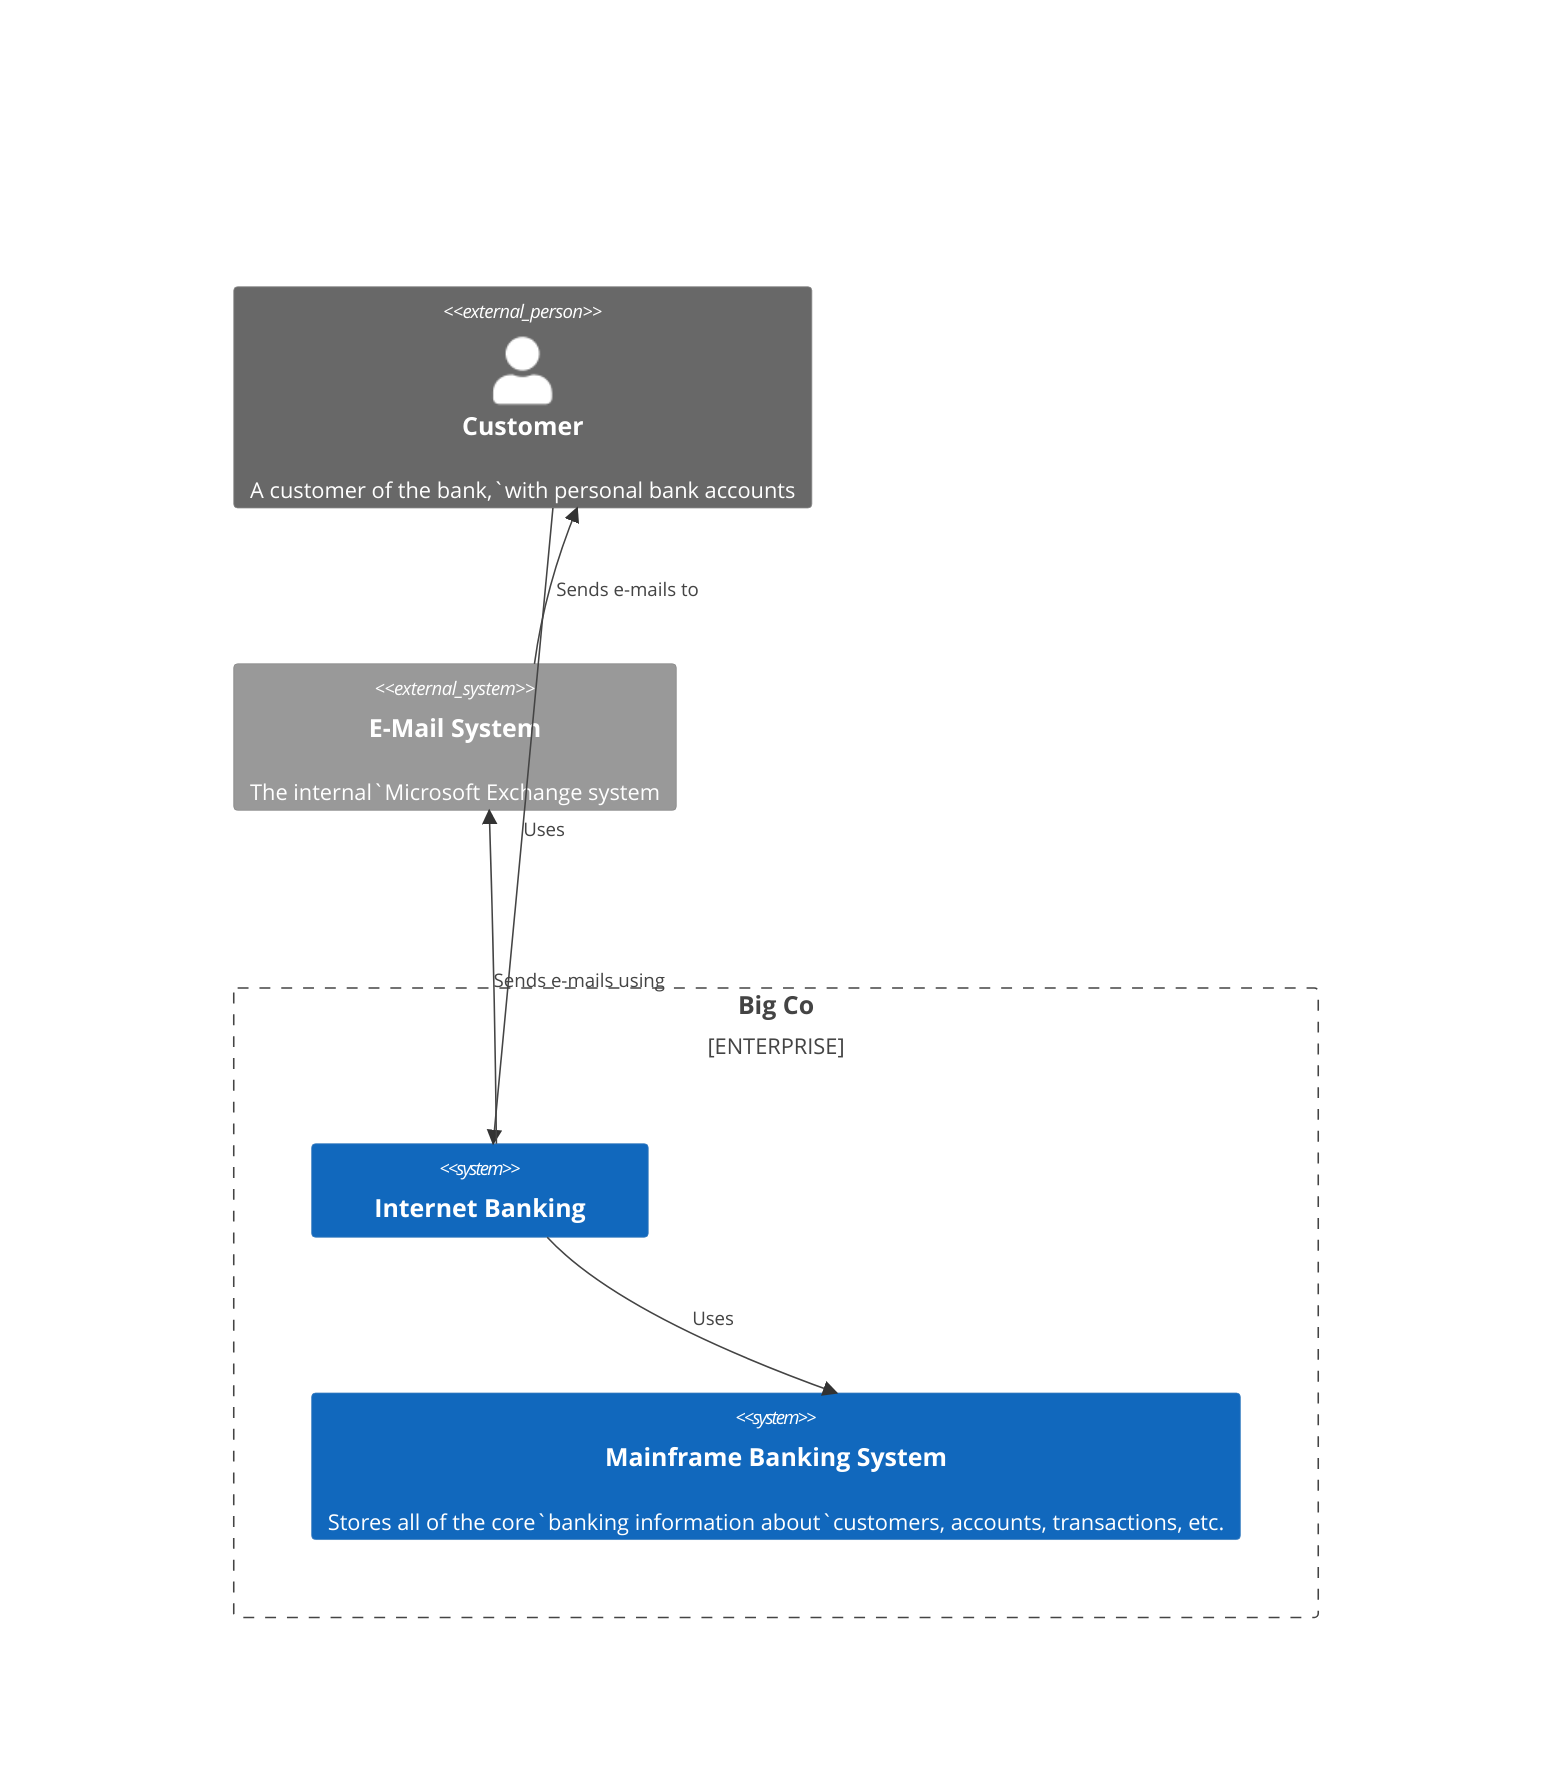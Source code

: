 C4Context
    Person_Ext(customer, "Customer", "A customer of the bank,`with personal bank accounts")
    Enterprise_Boundary(e1, "Big Co") {
        System(c1, "Internet Banking")
        System(banking_system, "Mainframe Banking System", "Stores all of the core`banking information about`customers, accounts, transactions, etc.")
    }
    System_Ext(email_system, "E-Mail System", "The internal`Microsoft Exchange system")
    Rel(customer, c1, "Uses")
    Rel(email_system, customer, "Sends e-mails to")
    Rel(c1, email_system, "Sends e-mails using")
    Rel(c1, banking_system, "Uses")